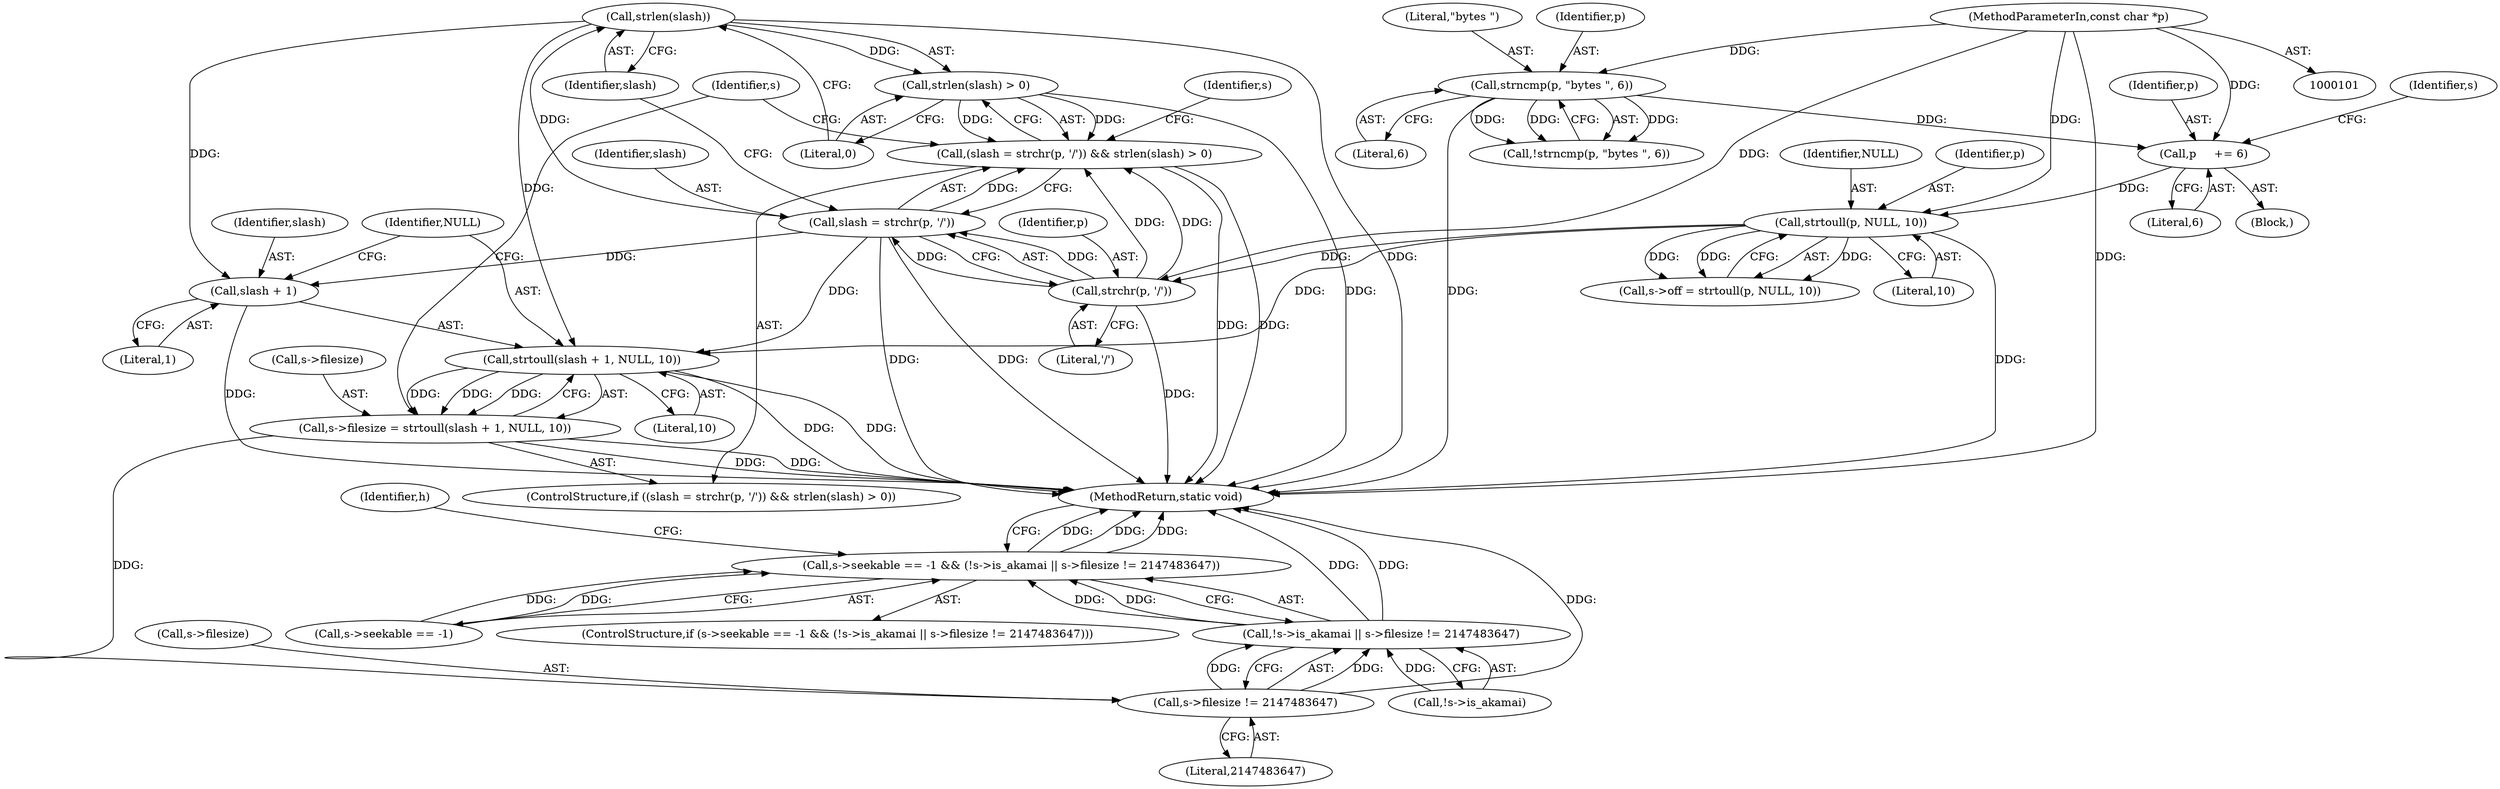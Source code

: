 digraph "0_FFmpeg_2a05c8f813de6f2278827734bf8102291e7484aa_6@API" {
"1000138" [label="(Call,strlen(slash))"];
"1000132" [label="(Call,slash = strchr(p, '/'))"];
"1000134" [label="(Call,strchr(p, '/'))"];
"1000126" [label="(Call,strtoull(p, NULL, 10))"];
"1000119" [label="(Call,p     += 6)"];
"1000114" [label="(Call,strncmp(p, \"bytes \", 6))"];
"1000103" [label="(MethodParameterIn,const char *p)"];
"1000137" [label="(Call,strlen(slash) > 0)"];
"1000131" [label="(Call,(slash = strchr(p, '/')) && strlen(slash) > 0)"];
"1000145" [label="(Call,strtoull(slash + 1, NULL, 10))"];
"1000141" [label="(Call,s->filesize = strtoull(slash + 1, NULL, 10))"];
"1000164" [label="(Call,s->filesize != 2147483647)"];
"1000159" [label="(Call,!s->is_akamai || s->filesize != 2147483647)"];
"1000152" [label="(Call,s->seekable == -1 && (!s->is_akamai || s->filesize != 2147483647))"];
"1000146" [label="(Call,slash + 1)"];
"1000142" [label="(Call,s->filesize)"];
"1000118" [label="(Block,)"];
"1000130" [label="(ControlStructure,if ((slash = strchr(p, '/')) && strlen(slash) > 0))"];
"1000139" [label="(Identifier,slash)"];
"1000129" [label="(Literal,10)"];
"1000149" [label="(Identifier,NULL)"];
"1000113" [label="(Call,!strncmp(p, \"bytes \", 6))"];
"1000119" [label="(Call,p     += 6)"];
"1000165" [label="(Call,s->filesize)"];
"1000114" [label="(Call,strncmp(p, \"bytes \", 6))"];
"1000160" [label="(Call,!s->is_akamai)"];
"1000159" [label="(Call,!s->is_akamai || s->filesize != 2147483647)"];
"1000132" [label="(Call,slash = strchr(p, '/'))"];
"1000120" [label="(Identifier,p)"];
"1000148" [label="(Literal,1)"];
"1000103" [label="(MethodParameterIn,const char *p)"];
"1000143" [label="(Identifier,s)"];
"1000134" [label="(Call,strchr(p, '/'))"];
"1000122" [label="(Call,s->off = strtoull(p, NULL, 10))"];
"1000115" [label="(Identifier,p)"];
"1000171" [label="(Identifier,h)"];
"1000155" [label="(Identifier,s)"];
"1000126" [label="(Call,strtoull(p, NULL, 10))"];
"1000147" [label="(Identifier,slash)"];
"1000117" [label="(Literal,6)"];
"1000141" [label="(Call,s->filesize = strtoull(slash + 1, NULL, 10))"];
"1000174" [label="(MethodReturn,static void)"];
"1000150" [label="(Literal,10)"];
"1000135" [label="(Identifier,p)"];
"1000168" [label="(Literal,2147483647)"];
"1000124" [label="(Identifier,s)"];
"1000128" [label="(Identifier,NULL)"];
"1000136" [label="(Literal,'/')"];
"1000116" [label="(Literal,\"bytes \")"];
"1000133" [label="(Identifier,slash)"];
"1000152" [label="(Call,s->seekable == -1 && (!s->is_akamai || s->filesize != 2147483647))"];
"1000138" [label="(Call,strlen(slash))"];
"1000127" [label="(Identifier,p)"];
"1000164" [label="(Call,s->filesize != 2147483647)"];
"1000131" [label="(Call,(slash = strchr(p, '/')) && strlen(slash) > 0)"];
"1000121" [label="(Literal,6)"];
"1000137" [label="(Call,strlen(slash) > 0)"];
"1000146" [label="(Call,slash + 1)"];
"1000140" [label="(Literal,0)"];
"1000153" [label="(Call,s->seekable == -1)"];
"1000145" [label="(Call,strtoull(slash + 1, NULL, 10))"];
"1000151" [label="(ControlStructure,if (s->seekable == -1 && (!s->is_akamai || s->filesize != 2147483647)))"];
"1000138" -> "1000137"  [label="AST: "];
"1000138" -> "1000139"  [label="CFG: "];
"1000139" -> "1000138"  [label="AST: "];
"1000140" -> "1000138"  [label="CFG: "];
"1000138" -> "1000174"  [label="DDG: "];
"1000138" -> "1000137"  [label="DDG: "];
"1000132" -> "1000138"  [label="DDG: "];
"1000138" -> "1000145"  [label="DDG: "];
"1000138" -> "1000146"  [label="DDG: "];
"1000132" -> "1000131"  [label="AST: "];
"1000132" -> "1000134"  [label="CFG: "];
"1000133" -> "1000132"  [label="AST: "];
"1000134" -> "1000132"  [label="AST: "];
"1000139" -> "1000132"  [label="CFG: "];
"1000131" -> "1000132"  [label="CFG: "];
"1000132" -> "1000174"  [label="DDG: "];
"1000132" -> "1000174"  [label="DDG: "];
"1000132" -> "1000131"  [label="DDG: "];
"1000134" -> "1000132"  [label="DDG: "];
"1000134" -> "1000132"  [label="DDG: "];
"1000132" -> "1000145"  [label="DDG: "];
"1000132" -> "1000146"  [label="DDG: "];
"1000134" -> "1000136"  [label="CFG: "];
"1000135" -> "1000134"  [label="AST: "];
"1000136" -> "1000134"  [label="AST: "];
"1000134" -> "1000174"  [label="DDG: "];
"1000134" -> "1000131"  [label="DDG: "];
"1000134" -> "1000131"  [label="DDG: "];
"1000126" -> "1000134"  [label="DDG: "];
"1000103" -> "1000134"  [label="DDG: "];
"1000126" -> "1000122"  [label="AST: "];
"1000126" -> "1000129"  [label="CFG: "];
"1000127" -> "1000126"  [label="AST: "];
"1000128" -> "1000126"  [label="AST: "];
"1000129" -> "1000126"  [label="AST: "];
"1000122" -> "1000126"  [label="CFG: "];
"1000126" -> "1000174"  [label="DDG: "];
"1000126" -> "1000122"  [label="DDG: "];
"1000126" -> "1000122"  [label="DDG: "];
"1000126" -> "1000122"  [label="DDG: "];
"1000119" -> "1000126"  [label="DDG: "];
"1000103" -> "1000126"  [label="DDG: "];
"1000126" -> "1000145"  [label="DDG: "];
"1000119" -> "1000118"  [label="AST: "];
"1000119" -> "1000121"  [label="CFG: "];
"1000120" -> "1000119"  [label="AST: "];
"1000121" -> "1000119"  [label="AST: "];
"1000124" -> "1000119"  [label="CFG: "];
"1000114" -> "1000119"  [label="DDG: "];
"1000103" -> "1000119"  [label="DDG: "];
"1000114" -> "1000113"  [label="AST: "];
"1000114" -> "1000117"  [label="CFG: "];
"1000115" -> "1000114"  [label="AST: "];
"1000116" -> "1000114"  [label="AST: "];
"1000117" -> "1000114"  [label="AST: "];
"1000113" -> "1000114"  [label="CFG: "];
"1000114" -> "1000174"  [label="DDG: "];
"1000114" -> "1000113"  [label="DDG: "];
"1000114" -> "1000113"  [label="DDG: "];
"1000114" -> "1000113"  [label="DDG: "];
"1000103" -> "1000114"  [label="DDG: "];
"1000103" -> "1000101"  [label="AST: "];
"1000103" -> "1000174"  [label="DDG: "];
"1000137" -> "1000131"  [label="AST: "];
"1000137" -> "1000140"  [label="CFG: "];
"1000140" -> "1000137"  [label="AST: "];
"1000131" -> "1000137"  [label="CFG: "];
"1000137" -> "1000174"  [label="DDG: "];
"1000137" -> "1000131"  [label="DDG: "];
"1000137" -> "1000131"  [label="DDG: "];
"1000131" -> "1000130"  [label="AST: "];
"1000143" -> "1000131"  [label="CFG: "];
"1000155" -> "1000131"  [label="CFG: "];
"1000131" -> "1000174"  [label="DDG: "];
"1000131" -> "1000174"  [label="DDG: "];
"1000145" -> "1000141"  [label="AST: "];
"1000145" -> "1000150"  [label="CFG: "];
"1000146" -> "1000145"  [label="AST: "];
"1000149" -> "1000145"  [label="AST: "];
"1000150" -> "1000145"  [label="AST: "];
"1000141" -> "1000145"  [label="CFG: "];
"1000145" -> "1000174"  [label="DDG: "];
"1000145" -> "1000174"  [label="DDG: "];
"1000145" -> "1000141"  [label="DDG: "];
"1000145" -> "1000141"  [label="DDG: "];
"1000145" -> "1000141"  [label="DDG: "];
"1000141" -> "1000130"  [label="AST: "];
"1000142" -> "1000141"  [label="AST: "];
"1000155" -> "1000141"  [label="CFG: "];
"1000141" -> "1000174"  [label="DDG: "];
"1000141" -> "1000174"  [label="DDG: "];
"1000141" -> "1000164"  [label="DDG: "];
"1000164" -> "1000159"  [label="AST: "];
"1000164" -> "1000168"  [label="CFG: "];
"1000165" -> "1000164"  [label="AST: "];
"1000168" -> "1000164"  [label="AST: "];
"1000159" -> "1000164"  [label="CFG: "];
"1000164" -> "1000174"  [label="DDG: "];
"1000164" -> "1000159"  [label="DDG: "];
"1000164" -> "1000159"  [label="DDG: "];
"1000159" -> "1000152"  [label="AST: "];
"1000159" -> "1000160"  [label="CFG: "];
"1000160" -> "1000159"  [label="AST: "];
"1000152" -> "1000159"  [label="CFG: "];
"1000159" -> "1000174"  [label="DDG: "];
"1000159" -> "1000174"  [label="DDG: "];
"1000159" -> "1000152"  [label="DDG: "];
"1000159" -> "1000152"  [label="DDG: "];
"1000160" -> "1000159"  [label="DDG: "];
"1000152" -> "1000151"  [label="AST: "];
"1000152" -> "1000153"  [label="CFG: "];
"1000153" -> "1000152"  [label="AST: "];
"1000171" -> "1000152"  [label="CFG: "];
"1000174" -> "1000152"  [label="CFG: "];
"1000152" -> "1000174"  [label="DDG: "];
"1000152" -> "1000174"  [label="DDG: "];
"1000152" -> "1000174"  [label="DDG: "];
"1000153" -> "1000152"  [label="DDG: "];
"1000153" -> "1000152"  [label="DDG: "];
"1000146" -> "1000148"  [label="CFG: "];
"1000147" -> "1000146"  [label="AST: "];
"1000148" -> "1000146"  [label="AST: "];
"1000149" -> "1000146"  [label="CFG: "];
"1000146" -> "1000174"  [label="DDG: "];
}
